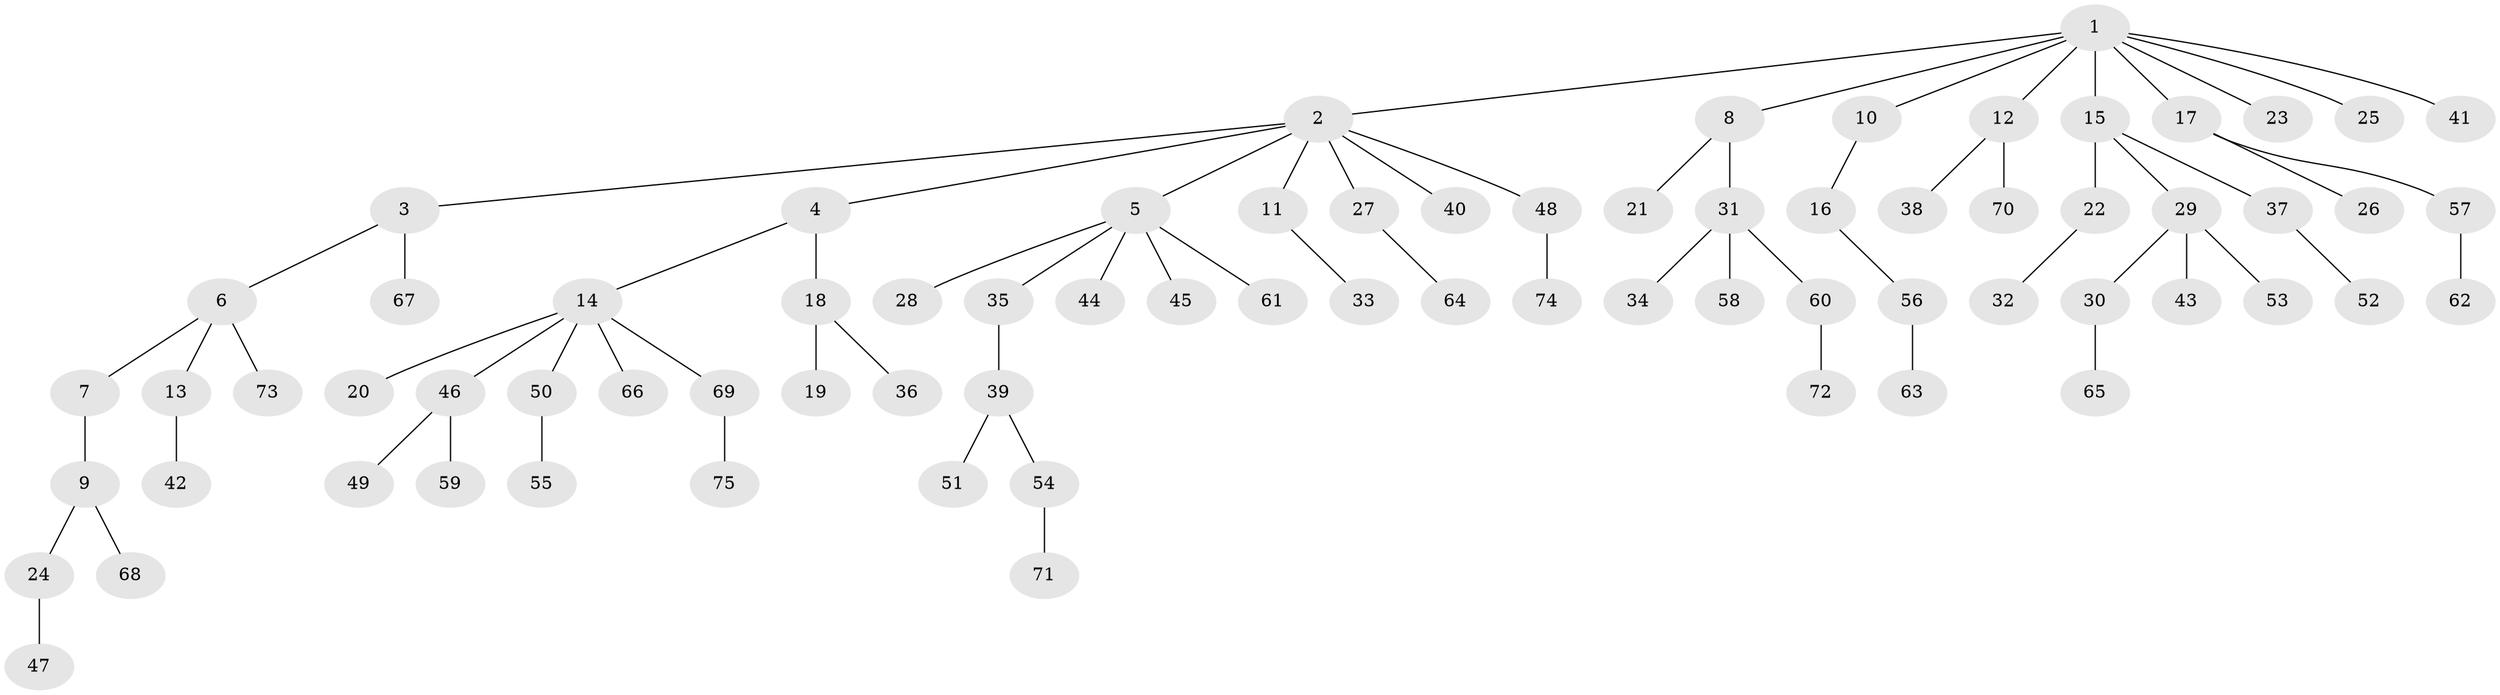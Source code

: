 // Generated by graph-tools (version 1.1) at 2025/52/03/09/25 04:52:52]
// undirected, 75 vertices, 74 edges
graph export_dot {
graph [start="1"]
  node [color=gray90,style=filled];
  1;
  2;
  3;
  4;
  5;
  6;
  7;
  8;
  9;
  10;
  11;
  12;
  13;
  14;
  15;
  16;
  17;
  18;
  19;
  20;
  21;
  22;
  23;
  24;
  25;
  26;
  27;
  28;
  29;
  30;
  31;
  32;
  33;
  34;
  35;
  36;
  37;
  38;
  39;
  40;
  41;
  42;
  43;
  44;
  45;
  46;
  47;
  48;
  49;
  50;
  51;
  52;
  53;
  54;
  55;
  56;
  57;
  58;
  59;
  60;
  61;
  62;
  63;
  64;
  65;
  66;
  67;
  68;
  69;
  70;
  71;
  72;
  73;
  74;
  75;
  1 -- 2;
  1 -- 8;
  1 -- 10;
  1 -- 12;
  1 -- 15;
  1 -- 17;
  1 -- 23;
  1 -- 25;
  1 -- 41;
  2 -- 3;
  2 -- 4;
  2 -- 5;
  2 -- 11;
  2 -- 27;
  2 -- 40;
  2 -- 48;
  3 -- 6;
  3 -- 67;
  4 -- 14;
  4 -- 18;
  5 -- 28;
  5 -- 35;
  5 -- 44;
  5 -- 45;
  5 -- 61;
  6 -- 7;
  6 -- 13;
  6 -- 73;
  7 -- 9;
  8 -- 21;
  8 -- 31;
  9 -- 24;
  9 -- 68;
  10 -- 16;
  11 -- 33;
  12 -- 38;
  12 -- 70;
  13 -- 42;
  14 -- 20;
  14 -- 46;
  14 -- 50;
  14 -- 66;
  14 -- 69;
  15 -- 22;
  15 -- 29;
  15 -- 37;
  16 -- 56;
  17 -- 26;
  17 -- 57;
  18 -- 19;
  18 -- 36;
  22 -- 32;
  24 -- 47;
  27 -- 64;
  29 -- 30;
  29 -- 43;
  29 -- 53;
  30 -- 65;
  31 -- 34;
  31 -- 58;
  31 -- 60;
  35 -- 39;
  37 -- 52;
  39 -- 51;
  39 -- 54;
  46 -- 49;
  46 -- 59;
  48 -- 74;
  50 -- 55;
  54 -- 71;
  56 -- 63;
  57 -- 62;
  60 -- 72;
  69 -- 75;
}

